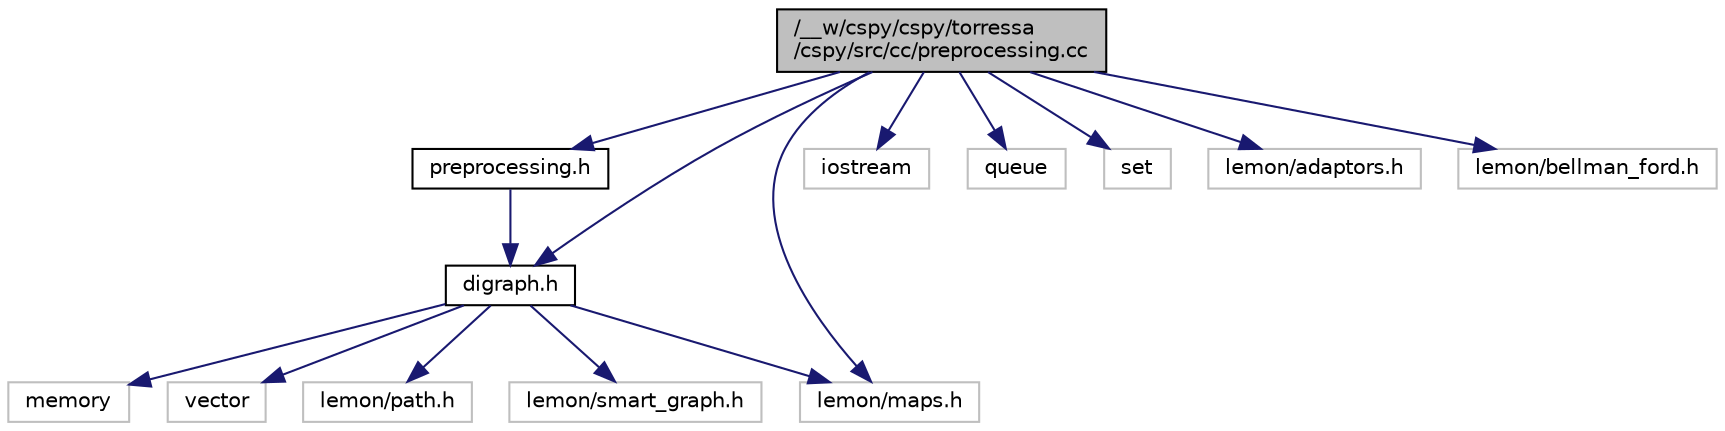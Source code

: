 digraph "/__w/cspy/cspy/torressa/cspy/src/cc/preprocessing.cc"
{
  bgcolor="transparent";
  edge [fontname="Helvetica",fontsize="10",labelfontname="Helvetica",labelfontsize="10"];
  node [fontname="Helvetica",fontsize="10",shape=record];
  Node0 [label="/__w/cspy/cspy/torressa\l/cspy/src/cc/preprocessing.cc",height=0.2,width=0.4,color="black", fillcolor="grey75", style="filled", fontcolor="black"];
  Node0 -> Node1 [color="midnightblue",fontsize="10",style="solid"];
  Node1 [label="preprocessing.h",height=0.2,width=0.4,color="black",URL="$preprocessing_8h.html"];
  Node1 -> Node2 [color="midnightblue",fontsize="10",style="solid"];
  Node2 [label="digraph.h",height=0.2,width=0.4,color="black",URL="$digraph_8h.html"];
  Node2 -> Node3 [color="midnightblue",fontsize="10",style="solid"];
  Node3 [label="memory",height=0.2,width=0.4,color="grey75"];
  Node2 -> Node4 [color="midnightblue",fontsize="10",style="solid"];
  Node4 [label="vector",height=0.2,width=0.4,color="grey75"];
  Node2 -> Node5 [color="midnightblue",fontsize="10",style="solid"];
  Node5 [label="lemon/maps.h",height=0.2,width=0.4,color="grey75"];
  Node2 -> Node6 [color="midnightblue",fontsize="10",style="solid"];
  Node6 [label="lemon/path.h",height=0.2,width=0.4,color="grey75"];
  Node2 -> Node7 [color="midnightblue",fontsize="10",style="solid"];
  Node7 [label="lemon/smart_graph.h",height=0.2,width=0.4,color="grey75"];
  Node0 -> Node8 [color="midnightblue",fontsize="10",style="solid"];
  Node8 [label="iostream",height=0.2,width=0.4,color="grey75"];
  Node0 -> Node9 [color="midnightblue",fontsize="10",style="solid"];
  Node9 [label="queue",height=0.2,width=0.4,color="grey75"];
  Node0 -> Node10 [color="midnightblue",fontsize="10",style="solid"];
  Node10 [label="set",height=0.2,width=0.4,color="grey75"];
  Node0 -> Node2 [color="midnightblue",fontsize="10",style="solid"];
  Node0 -> Node11 [color="midnightblue",fontsize="10",style="solid"];
  Node11 [label="lemon/adaptors.h",height=0.2,width=0.4,color="grey75"];
  Node0 -> Node12 [color="midnightblue",fontsize="10",style="solid"];
  Node12 [label="lemon/bellman_ford.h",height=0.2,width=0.4,color="grey75"];
  Node0 -> Node5 [color="midnightblue",fontsize="10",style="solid"];
}
